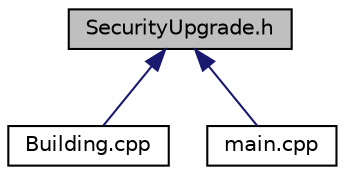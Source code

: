 digraph "SecurityUpgrade.h"
{
 // LATEX_PDF_SIZE
  edge [fontname="Helvetica",fontsize="10",labelfontname="Helvetica",labelfontsize="10"];
  node [fontname="Helvetica",fontsize="10",shape=record];
  Node1 [label="SecurityUpgrade.h",height=0.2,width=0.4,color="black", fillcolor="grey75", style="filled", fontcolor="black",tooltip="Defines the SecurityUpgrade decorator class for building security enhancements."];
  Node1 -> Node2 [dir="back",color="midnightblue",fontsize="10",style="solid",fontname="Helvetica"];
  Node2 [label="Building.cpp",height=0.2,width=0.4,color="black", fillcolor="white", style="filled",URL="$Building_8cpp.html",tooltip=" "];
  Node1 -> Node3 [dir="back",color="midnightblue",fontsize="10",style="solid",fontname="Helvetica"];
  Node3 [label="main.cpp",height=0.2,width=0.4,color="black", fillcolor="white", style="filled",URL="$main_8cpp.html",tooltip="Main entry point for the City Simulation system."];
}
